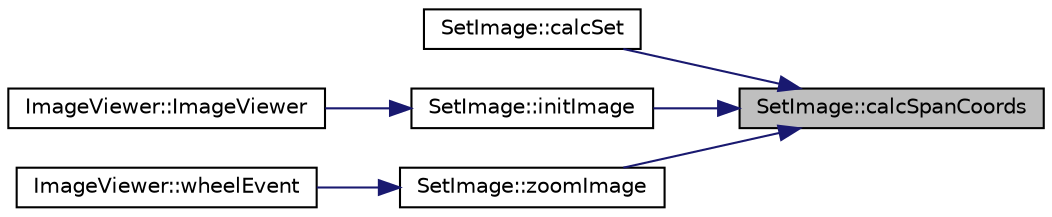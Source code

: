 digraph "SetImage::calcSpanCoords"
{
 // LATEX_PDF_SIZE
  edge [fontname="Helvetica",fontsize="10",labelfontname="Helvetica",labelfontsize="10"];
  node [fontname="Helvetica",fontsize="10",shape=record];
  rankdir="RL";
  Node1 [label="SetImage::calcSpanCoords",height=0.2,width=0.4,color="black", fillcolor="grey75", style="filled", fontcolor="black",tooltip=" "];
  Node1 -> Node2 [dir="back",color="midnightblue",fontsize="10",style="solid",fontname="Helvetica"];
  Node2 [label="SetImage::calcSet",height=0.2,width=0.4,color="black", fillcolor="white", style="filled",URL="$class_set_image.html#a48d73919206a46f6b7fcb4c0ba1af5bb",tooltip="Set Calculation."];
  Node1 -> Node3 [dir="back",color="midnightblue",fontsize="10",style="solid",fontname="Helvetica"];
  Node3 [label="SetImage::initImage",height=0.2,width=0.4,color="black", fillcolor="white", style="filled",URL="$class_set_image.html#ad8f8ab80a678a51435a8d1ab3c677a56",tooltip="Parameter Methods."];
  Node3 -> Node4 [dir="back",color="midnightblue",fontsize="10",style="solid",fontname="Helvetica"];
  Node4 [label="ImageViewer::ImageViewer",height=0.2,width=0.4,color="black", fillcolor="white", style="filled",URL="$class_image_viewer.html#adf05715dd5c13a8421d23f6664161fff",tooltip=" "];
  Node1 -> Node5 [dir="back",color="midnightblue",fontsize="10",style="solid",fontname="Helvetica"];
  Node5 [label="SetImage::zoomImage",height=0.2,width=0.4,color="black", fillcolor="white", style="filled",URL="$class_set_image.html#a52ca9199672df244756d03bcde8904d2",tooltip=" "];
  Node5 -> Node6 [dir="back",color="midnightblue",fontsize="10",style="solid",fontname="Helvetica"];
  Node6 [label="ImageViewer::wheelEvent",height=0.2,width=0.4,color="black", fillcolor="white", style="filled",URL="$class_image_viewer.html#a35f8dda1803786c054fe2c04e66112a2",tooltip=" "];
}
